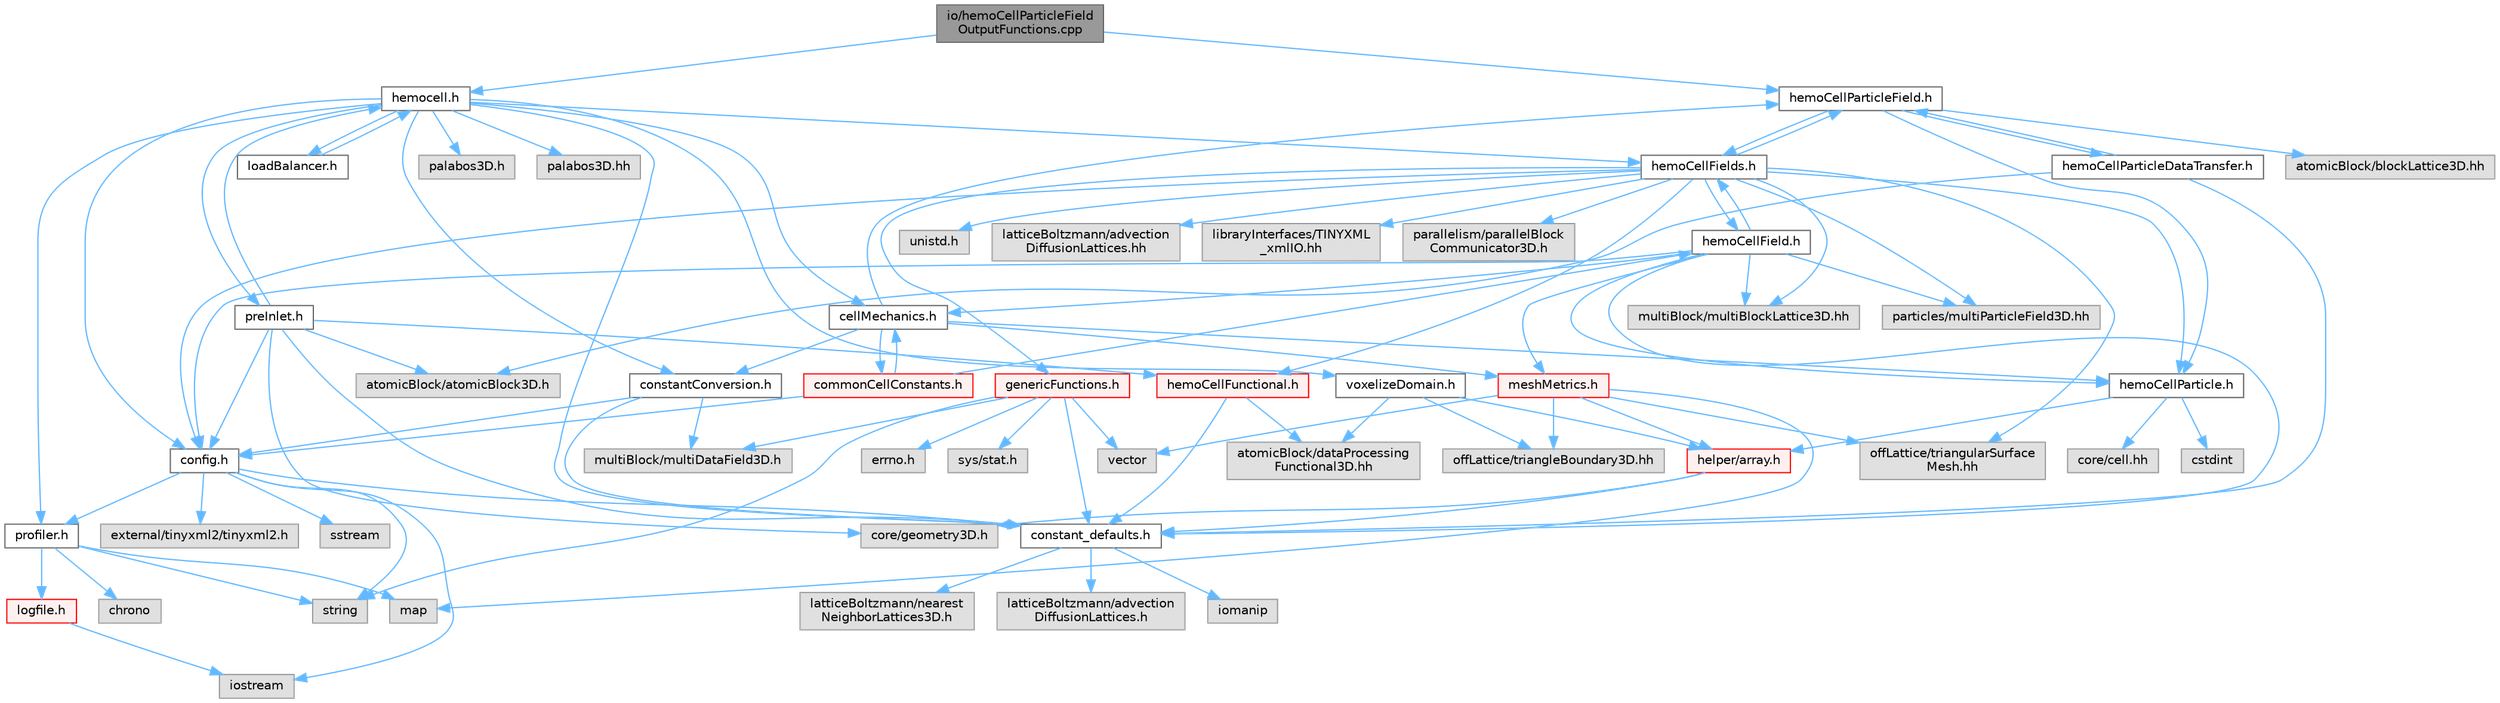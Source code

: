 digraph "io/hemoCellParticleFieldOutputFunctions.cpp"
{
 // LATEX_PDF_SIZE
  bgcolor="transparent";
  edge [fontname=Helvetica,fontsize=10,labelfontname=Helvetica,labelfontsize=10];
  node [fontname=Helvetica,fontsize=10,shape=box,height=0.2,width=0.4];
  Node1 [id="Node000001",label="io/hemoCellParticleField\lOutputFunctions.cpp",height=0.2,width=0.4,color="gray40", fillcolor="grey60", style="filled", fontcolor="black",tooltip=" "];
  Node1 -> Node2 [id="edge1_Node000001_Node000002",color="steelblue1",style="solid",tooltip=" "];
  Node2 [id="Node000002",label="hemoCellParticleField.h",height=0.2,width=0.4,color="grey40", fillcolor="white", style="filled",URL="$hemoCellParticleField_8h.html",tooltip=" "];
  Node2 -> Node3 [id="edge2_Node000002_Node000003",color="steelblue1",style="solid",tooltip=" "];
  Node3 [id="Node000003",label="hemoCellFields.h",height=0.2,width=0.4,color="grey40", fillcolor="white", style="filled",URL="$hemoCellFields_8h.html",tooltip=" "];
  Node3 -> Node2 [id="edge3_Node000003_Node000002",color="steelblue1",style="solid",tooltip=" "];
  Node3 -> Node4 [id="edge4_Node000003_Node000004",color="steelblue1",style="solid",tooltip=" "];
  Node4 [id="Node000004",label="genericFunctions.h",height=0.2,width=0.4,color="red", fillcolor="#FFF0F0", style="filled",URL="$genericFunctions_8h.html",tooltip=" "];
  Node4 -> Node5 [id="edge5_Node000004_Node000005",color="steelblue1",style="solid",tooltip=" "];
  Node5 [id="Node000005",label="sys/stat.h",height=0.2,width=0.4,color="grey60", fillcolor="#E0E0E0", style="filled",tooltip=" "];
  Node4 -> Node6 [id="edge6_Node000004_Node000006",color="steelblue1",style="solid",tooltip=" "];
  Node6 [id="Node000006",label="vector",height=0.2,width=0.4,color="grey60", fillcolor="#E0E0E0", style="filled",tooltip=" "];
  Node4 -> Node7 [id="edge7_Node000004_Node000007",color="steelblue1",style="solid",tooltip=" "];
  Node7 [id="Node000007",label="string",height=0.2,width=0.4,color="grey60", fillcolor="#E0E0E0", style="filled",tooltip=" "];
  Node4 -> Node8 [id="edge8_Node000004_Node000008",color="steelblue1",style="solid",tooltip=" "];
  Node8 [id="Node000008",label="errno.h",height=0.2,width=0.4,color="grey60", fillcolor="#E0E0E0", style="filled",tooltip=" "];
  Node4 -> Node11 [id="edge9_Node000004_Node000011",color="steelblue1",style="solid",tooltip=" "];
  Node11 [id="Node000011",label="multiBlock/multiDataField3D.h",height=0.2,width=0.4,color="grey60", fillcolor="#E0E0E0", style="filled",tooltip=" "];
  Node4 -> Node12 [id="edge10_Node000004_Node000012",color="steelblue1",style="solid",tooltip=" "];
  Node12 [id="Node000012",label="constant_defaults.h",height=0.2,width=0.4,color="grey40", fillcolor="white", style="filled",URL="$constant__defaults_8h.html",tooltip=" "];
  Node12 -> Node13 [id="edge11_Node000012_Node000013",color="steelblue1",style="solid",tooltip=" "];
  Node13 [id="Node000013",label="iomanip",height=0.2,width=0.4,color="grey60", fillcolor="#E0E0E0", style="filled",tooltip=" "];
  Node12 -> Node14 [id="edge12_Node000012_Node000014",color="steelblue1",style="solid",tooltip=" "];
  Node14 [id="Node000014",label="latticeBoltzmann/nearest\lNeighborLattices3D.h",height=0.2,width=0.4,color="grey60", fillcolor="#E0E0E0", style="filled",tooltip=" "];
  Node12 -> Node15 [id="edge13_Node000012_Node000015",color="steelblue1",style="solid",tooltip=" "];
  Node15 [id="Node000015",label="latticeBoltzmann/advection\lDiffusionLattices.h",height=0.2,width=0.4,color="grey60", fillcolor="#E0E0E0", style="filled",tooltip=" "];
  Node3 -> Node16 [id="edge14_Node000003_Node000016",color="steelblue1",style="solid",tooltip=" "];
  Node16 [id="Node000016",label="hemoCellFunctional.h",height=0.2,width=0.4,color="red", fillcolor="#FFF0F0", style="filled",URL="$hemoCellFunctional_8h.html",tooltip=" "];
  Node16 -> Node12 [id="edge15_Node000016_Node000012",color="steelblue1",style="solid",tooltip=" "];
  Node16 -> Node18 [id="edge16_Node000016_Node000018",color="steelblue1",style="solid",tooltip=" "];
  Node18 [id="Node000018",label="atomicBlock/dataProcessing\lFunctional3D.hh",height=0.2,width=0.4,color="grey60", fillcolor="#E0E0E0", style="filled",tooltip=" "];
  Node3 -> Node21 [id="edge17_Node000003_Node000021",color="steelblue1",style="solid",tooltip=" "];
  Node21 [id="Node000021",label="hemoCellField.h",height=0.2,width=0.4,color="grey40", fillcolor="white", style="filled",URL="$hemoCellField_8h.html",tooltip=" "];
  Node21 -> Node22 [id="edge18_Node000021_Node000022",color="steelblue1",style="solid",tooltip=" "];
  Node22 [id="Node000022",label="config.h",height=0.2,width=0.4,color="grey40", fillcolor="white", style="filled",URL="$config_8h.html",tooltip=" "];
  Node22 -> Node23 [id="edge19_Node000022_Node000023",color="steelblue1",style="solid",tooltip=" "];
  Node23 [id="Node000023",label="profiler.h",height=0.2,width=0.4,color="grey40", fillcolor="white", style="filled",URL="$profiler_8h.html",tooltip=" "];
  Node23 -> Node24 [id="edge20_Node000023_Node000024",color="steelblue1",style="solid",tooltip=" "];
  Node24 [id="Node000024",label="chrono",height=0.2,width=0.4,color="grey60", fillcolor="#E0E0E0", style="filled",tooltip=" "];
  Node23 -> Node7 [id="edge21_Node000023_Node000007",color="steelblue1",style="solid",tooltip=" "];
  Node23 -> Node25 [id="edge22_Node000023_Node000025",color="steelblue1",style="solid",tooltip=" "];
  Node25 [id="Node000025",label="map",height=0.2,width=0.4,color="grey60", fillcolor="#E0E0E0", style="filled",tooltip=" "];
  Node23 -> Node26 [id="edge23_Node000023_Node000026",color="steelblue1",style="solid",tooltip=" "];
  Node26 [id="Node000026",label="logfile.h",height=0.2,width=0.4,color="red", fillcolor="#FFF0F0", style="filled",URL="$logfile_8h.html",tooltip=" "];
  Node26 -> Node28 [id="edge24_Node000026_Node000028",color="steelblue1",style="solid",tooltip=" "];
  Node28 [id="Node000028",label="iostream",height=0.2,width=0.4,color="grey60", fillcolor="#E0E0E0", style="filled",tooltip=" "];
  Node22 -> Node29 [id="edge25_Node000022_Node000029",color="steelblue1",style="solid",tooltip=" "];
  Node29 [id="Node000029",label="external/tinyxml2/tinyxml2.h",height=0.2,width=0.4,color="grey60", fillcolor="#E0E0E0", style="filled",tooltip=" "];
  Node22 -> Node12 [id="edge26_Node000022_Node000012",color="steelblue1",style="solid",tooltip=" "];
  Node22 -> Node7 [id="edge27_Node000022_Node000007",color="steelblue1",style="solid",tooltip=" "];
  Node22 -> Node28 [id="edge28_Node000022_Node000028",color="steelblue1",style="solid",tooltip=" "];
  Node22 -> Node30 [id="edge29_Node000022_Node000030",color="steelblue1",style="solid",tooltip=" "];
  Node30 [id="Node000030",label="sstream",height=0.2,width=0.4,color="grey60", fillcolor="#E0E0E0", style="filled",tooltip=" "];
  Node21 -> Node12 [id="edge30_Node000021_Node000012",color="steelblue1",style="solid",tooltip=" "];
  Node21 -> Node31 [id="edge31_Node000021_Node000031",color="steelblue1",style="solid",tooltip=" "];
  Node31 [id="Node000031",label="cellMechanics.h",height=0.2,width=0.4,color="grey40", fillcolor="white", style="filled",URL="$cellMechanics_8h.html",tooltip=" "];
  Node31 -> Node2 [id="edge32_Node000031_Node000002",color="steelblue1",style="solid",tooltip=" "];
  Node31 -> Node32 [id="edge33_Node000031_Node000032",color="steelblue1",style="solid",tooltip=" "];
  Node32 [id="Node000032",label="hemoCellParticle.h",height=0.2,width=0.4,color="grey40", fillcolor="white", style="filled",URL="$hemoCellParticle_8h.html",tooltip=" "];
  Node32 -> Node33 [id="edge34_Node000032_Node000033",color="steelblue1",style="solid",tooltip=" "];
  Node33 [id="Node000033",label="helper/array.h",height=0.2,width=0.4,color="red", fillcolor="#FFF0F0", style="filled",URL="$array_8h.html",tooltip=" "];
  Node33 -> Node12 [id="edge35_Node000033_Node000012",color="steelblue1",style="solid",tooltip=" "];
  Node33 -> Node37 [id="edge36_Node000033_Node000037",color="steelblue1",style="solid",tooltip=" "];
  Node37 [id="Node000037",label="core/geometry3D.h",height=0.2,width=0.4,color="grey60", fillcolor="#E0E0E0", style="filled",tooltip=" "];
  Node32 -> Node38 [id="edge37_Node000032_Node000038",color="steelblue1",style="solid",tooltip=" "];
  Node38 [id="Node000038",label="core/cell.hh",height=0.2,width=0.4,color="grey60", fillcolor="#E0E0E0", style="filled",tooltip=" "];
  Node32 -> Node39 [id="edge38_Node000032_Node000039",color="steelblue1",style="solid",tooltip=" "];
  Node39 [id="Node000039",label="cstdint",height=0.2,width=0.4,color="grey60", fillcolor="#E0E0E0", style="filled",tooltip=" "];
  Node31 -> Node40 [id="edge39_Node000031_Node000040",color="steelblue1",style="solid",tooltip=" "];
  Node40 [id="Node000040",label="commonCellConstants.h",height=0.2,width=0.4,color="red", fillcolor="#FFF0F0", style="filled",URL="$commonCellConstants_8h.html",tooltip=" "];
  Node40 -> Node31 [id="edge40_Node000040_Node000031",color="steelblue1",style="solid",tooltip=" "];
  Node40 -> Node22 [id="edge41_Node000040_Node000022",color="steelblue1",style="solid",tooltip=" "];
  Node40 -> Node21 [id="edge42_Node000040_Node000021",color="steelblue1",style="solid",tooltip=" "];
  Node31 -> Node42 [id="edge43_Node000031_Node000042",color="steelblue1",style="solid",tooltip=" "];
  Node42 [id="Node000042",label="meshMetrics.h",height=0.2,width=0.4,color="red", fillcolor="#FFF0F0", style="filled",URL="$meshMetrics_8h.html",tooltip=" "];
  Node42 -> Node25 [id="edge44_Node000042_Node000025",color="steelblue1",style="solid",tooltip=" "];
  Node42 -> Node6 [id="edge45_Node000042_Node000006",color="steelblue1",style="solid",tooltip=" "];
  Node42 -> Node43 [id="edge46_Node000042_Node000043",color="steelblue1",style="solid",tooltip=" "];
  Node43 [id="Node000043",label="offLattice/triangularSurface\lMesh.hh",height=0.2,width=0.4,color="grey60", fillcolor="#E0E0E0", style="filled",tooltip=" "];
  Node42 -> Node44 [id="edge47_Node000042_Node000044",color="steelblue1",style="solid",tooltip=" "];
  Node44 [id="Node000044",label="offLattice/triangleBoundary3D.hh",height=0.2,width=0.4,color="grey60", fillcolor="#E0E0E0", style="filled",tooltip=" "];
  Node42 -> Node33 [id="edge48_Node000042_Node000033",color="steelblue1",style="solid",tooltip=" "];
  Node31 -> Node46 [id="edge49_Node000031_Node000046",color="steelblue1",style="solid",tooltip=" "];
  Node46 [id="Node000046",label="constantConversion.h",height=0.2,width=0.4,color="grey40", fillcolor="white", style="filled",URL="$constantConversion_8h.html",tooltip=" "];
  Node46 -> Node22 [id="edge50_Node000046_Node000022",color="steelblue1",style="solid",tooltip=" "];
  Node46 -> Node12 [id="edge51_Node000046_Node000012",color="steelblue1",style="solid",tooltip=" "];
  Node46 -> Node11 [id="edge52_Node000046_Node000011",color="steelblue1",style="solid",tooltip=" "];
  Node21 -> Node42 [id="edge53_Node000021_Node000042",color="steelblue1",style="solid",tooltip=" "];
  Node21 -> Node3 [id="edge54_Node000021_Node000003",color="steelblue1",style="solid",tooltip=" "];
  Node21 -> Node32 [id="edge55_Node000021_Node000032",color="steelblue1",style="solid",tooltip=" "];
  Node21 -> Node47 [id="edge56_Node000021_Node000047",color="steelblue1",style="solid",tooltip=" "];
  Node47 [id="Node000047",label="multiBlock/multiBlockLattice3D.hh",height=0.2,width=0.4,color="grey60", fillcolor="#E0E0E0", style="filled",tooltip=" "];
  Node21 -> Node48 [id="edge57_Node000021_Node000048",color="steelblue1",style="solid",tooltip=" "];
  Node48 [id="Node000048",label="particles/multiParticleField3D.hh",height=0.2,width=0.4,color="grey60", fillcolor="#E0E0E0", style="filled",tooltip=" "];
  Node3 -> Node32 [id="edge58_Node000003_Node000032",color="steelblue1",style="solid",tooltip=" "];
  Node3 -> Node22 [id="edge59_Node000003_Node000022",color="steelblue1",style="solid",tooltip=" "];
  Node3 -> Node49 [id="edge60_Node000003_Node000049",color="steelblue1",style="solid",tooltip=" "];
  Node49 [id="Node000049",label="unistd.h",height=0.2,width=0.4,color="grey60", fillcolor="#E0E0E0", style="filled",tooltip=" "];
  Node3 -> Node50 [id="edge61_Node000003_Node000050",color="steelblue1",style="solid",tooltip=" "];
  Node50 [id="Node000050",label="latticeBoltzmann/advection\lDiffusionLattices.hh",height=0.2,width=0.4,color="grey60", fillcolor="#E0E0E0", style="filled",tooltip=" "];
  Node3 -> Node47 [id="edge62_Node000003_Node000047",color="steelblue1",style="solid",tooltip=" "];
  Node3 -> Node43 [id="edge63_Node000003_Node000043",color="steelblue1",style="solid",tooltip=" "];
  Node3 -> Node51 [id="edge64_Node000003_Node000051",color="steelblue1",style="solid",tooltip=" "];
  Node51 [id="Node000051",label="libraryInterfaces/TINYXML\l_xmlIO.hh",height=0.2,width=0.4,color="grey60", fillcolor="#E0E0E0", style="filled",tooltip=" "];
  Node3 -> Node48 [id="edge65_Node000003_Node000048",color="steelblue1",style="solid",tooltip=" "];
  Node3 -> Node52 [id="edge66_Node000003_Node000052",color="steelblue1",style="solid",tooltip=" "];
  Node52 [id="Node000052",label="parallelism/parallelBlock\lCommunicator3D.h",height=0.2,width=0.4,color="grey60", fillcolor="#E0E0E0", style="filled",tooltip=" "];
  Node2 -> Node53 [id="edge67_Node000002_Node000053",color="steelblue1",style="solid",tooltip=" "];
  Node53 [id="Node000053",label="hemoCellParticleDataTransfer.h",height=0.2,width=0.4,color="grey40", fillcolor="white", style="filled",URL="$hemoCellParticleDataTransfer_8h.html",tooltip=" "];
  Node53 -> Node54 [id="edge68_Node000053_Node000054",color="steelblue1",style="solid",tooltip=" "];
  Node54 [id="Node000054",label="atomicBlock/atomicBlock3D.h",height=0.2,width=0.4,color="grey60", fillcolor="#E0E0E0", style="filled",tooltip=" "];
  Node53 -> Node2 [id="edge69_Node000053_Node000002",color="steelblue1",style="solid",tooltip=" "];
  Node53 -> Node12 [id="edge70_Node000053_Node000012",color="steelblue1",style="solid",tooltip=" "];
  Node2 -> Node32 [id="edge71_Node000002_Node000032",color="steelblue1",style="solid",tooltip=" "];
  Node2 -> Node55 [id="edge72_Node000002_Node000055",color="steelblue1",style="solid",tooltip=" "];
  Node55 [id="Node000055",label="atomicBlock/blockLattice3D.hh",height=0.2,width=0.4,color="grey60", fillcolor="#E0E0E0", style="filled",tooltip=" "];
  Node1 -> Node56 [id="edge73_Node000001_Node000056",color="steelblue1",style="solid",tooltip=" "];
  Node56 [id="Node000056",label="hemocell.h",height=0.2,width=0.4,color="grey40", fillcolor="white", style="filled",URL="$hemocell_8h.html",tooltip=" "];
  Node56 -> Node12 [id="edge74_Node000056_Node000012",color="steelblue1",style="solid",tooltip=" "];
  Node56 -> Node22 [id="edge75_Node000056_Node000022",color="steelblue1",style="solid",tooltip=" "];
  Node56 -> Node3 [id="edge76_Node000056_Node000003",color="steelblue1",style="solid",tooltip=" "];
  Node56 -> Node57 [id="edge77_Node000056_Node000057",color="steelblue1",style="solid",tooltip=" "];
  Node57 [id="Node000057",label="loadBalancer.h",height=0.2,width=0.4,color="grey40", fillcolor="white", style="filled",URL="$loadBalancer_8h.html",tooltip=" "];
  Node57 -> Node56 [id="edge78_Node000057_Node000056",color="steelblue1",style="solid",tooltip=" "];
  Node56 -> Node23 [id="edge79_Node000056_Node000023",color="steelblue1",style="solid",tooltip=" "];
  Node56 -> Node31 [id="edge80_Node000056_Node000031",color="steelblue1",style="solid",tooltip=" "];
  Node56 -> Node46 [id="edge81_Node000056_Node000046",color="steelblue1",style="solid",tooltip=" "];
  Node56 -> Node58 [id="edge82_Node000056_Node000058",color="steelblue1",style="solid",tooltip=" "];
  Node58 [id="Node000058",label="preInlet.h",height=0.2,width=0.4,color="grey40", fillcolor="white", style="filled",URL="$preInlet_8h.html",tooltip=" "];
  Node58 -> Node12 [id="edge83_Node000058_Node000012",color="steelblue1",style="solid",tooltip=" "];
  Node58 -> Node16 [id="edge84_Node000058_Node000016",color="steelblue1",style="solid",tooltip=" "];
  Node58 -> Node37 [id="edge85_Node000058_Node000037",color="steelblue1",style="solid",tooltip=" "];
  Node58 -> Node54 [id="edge86_Node000058_Node000054",color="steelblue1",style="solid",tooltip=" "];
  Node58 -> Node22 [id="edge87_Node000058_Node000022",color="steelblue1",style="solid",tooltip=" "];
  Node58 -> Node56 [id="edge88_Node000058_Node000056",color="steelblue1",style="solid",tooltip=" "];
  Node56 -> Node59 [id="edge89_Node000056_Node000059",color="steelblue1",style="solid",tooltip=" "];
  Node59 [id="Node000059",label="voxelizeDomain.h",height=0.2,width=0.4,color="grey40", fillcolor="white", style="filled",URL="$voxelizeDomain_8h.html",tooltip=" "];
  Node59 -> Node18 [id="edge90_Node000059_Node000018",color="steelblue1",style="solid",tooltip=" "];
  Node59 -> Node44 [id="edge91_Node000059_Node000044",color="steelblue1",style="solid",tooltip=" "];
  Node59 -> Node33 [id="edge92_Node000059_Node000033",color="steelblue1",style="solid",tooltip=" "];
  Node56 -> Node60 [id="edge93_Node000056_Node000060",color="steelblue1",style="solid",tooltip=" "];
  Node60 [id="Node000060",label="palabos3D.h",height=0.2,width=0.4,color="grey60", fillcolor="#E0E0E0", style="filled",tooltip=" "];
  Node56 -> Node61 [id="edge94_Node000056_Node000061",color="steelblue1",style="solid",tooltip=" "];
  Node61 [id="Node000061",label="palabos3D.hh",height=0.2,width=0.4,color="grey60", fillcolor="#E0E0E0", style="filled",tooltip=" "];
}
